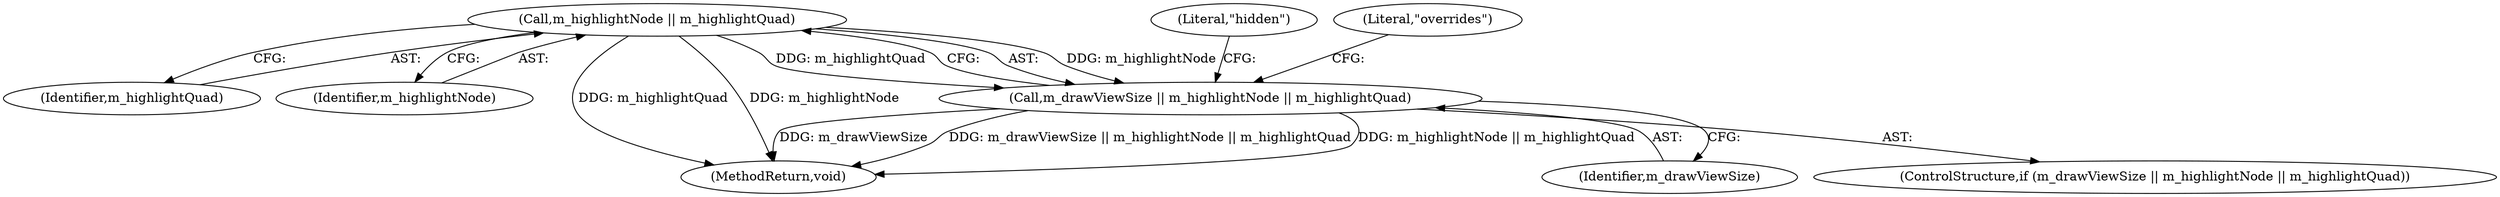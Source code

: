 digraph "1_Chrome_d4cd2b2c0953ad7e9fa988c234eb9361be80fe81_1@del" {
"1000109" [label="(Call,m_highlightNode || m_highlightQuad)"];
"1000107" [label="(Call,m_drawViewSize || m_highlightNode || m_highlightQuad)"];
"1000111" [label="(Identifier,m_highlightQuad)"];
"1000107" [label="(Call,m_drawViewSize || m_highlightNode || m_highlightQuad)"];
"1000106" [label="(ControlStructure,if (m_drawViewSize || m_highlightNode || m_highlightQuad))"];
"1000108" [label="(Identifier,m_drawViewSize)"];
"1000113" [label="(Literal,\"hidden\")"];
"1000110" [label="(Identifier,m_highlightNode)"];
"1000109" [label="(Call,m_highlightNode || m_highlightQuad)"];
"1000116" [label="(Literal,\"overrides\")"];
"1000124" [label="(MethodReturn,void)"];
"1000109" -> "1000107"  [label="AST: "];
"1000109" -> "1000110"  [label="CFG: "];
"1000109" -> "1000111"  [label="CFG: "];
"1000110" -> "1000109"  [label="AST: "];
"1000111" -> "1000109"  [label="AST: "];
"1000107" -> "1000109"  [label="CFG: "];
"1000109" -> "1000124"  [label="DDG: m_highlightQuad"];
"1000109" -> "1000124"  [label="DDG: m_highlightNode"];
"1000109" -> "1000107"  [label="DDG: m_highlightNode"];
"1000109" -> "1000107"  [label="DDG: m_highlightQuad"];
"1000107" -> "1000106"  [label="AST: "];
"1000107" -> "1000108"  [label="CFG: "];
"1000108" -> "1000107"  [label="AST: "];
"1000113" -> "1000107"  [label="CFG: "];
"1000116" -> "1000107"  [label="CFG: "];
"1000107" -> "1000124"  [label="DDG: m_drawViewSize"];
"1000107" -> "1000124"  [label="DDG: m_drawViewSize || m_highlightNode || m_highlightQuad"];
"1000107" -> "1000124"  [label="DDG: m_highlightNode || m_highlightQuad"];
}
